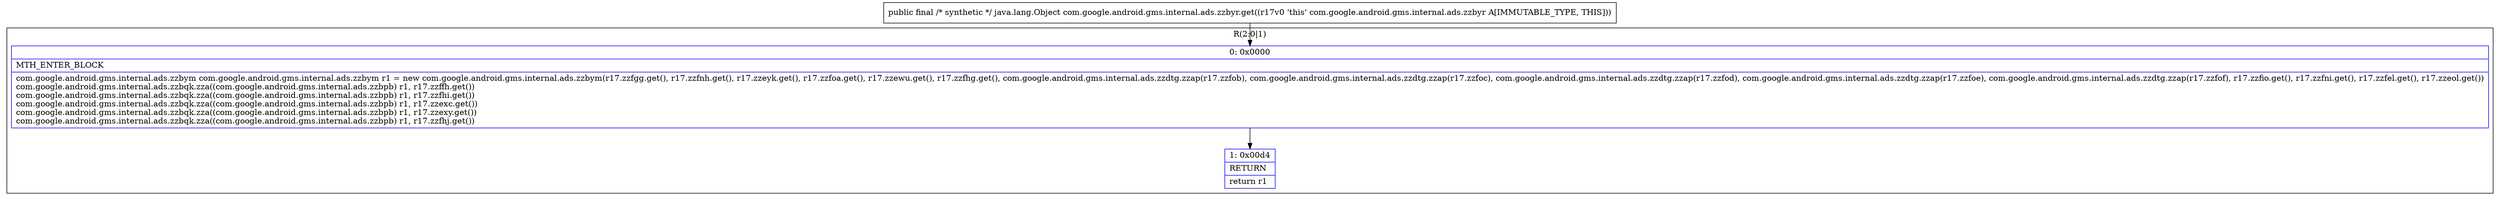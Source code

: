 digraph "CFG forcom.google.android.gms.internal.ads.zzbyr.get()Ljava\/lang\/Object;" {
subgraph cluster_Region_1561357069 {
label = "R(2:0|1)";
node [shape=record,color=blue];
Node_0 [shape=record,label="{0\:\ 0x0000|MTH_ENTER_BLOCK\l|com.google.android.gms.internal.ads.zzbym com.google.android.gms.internal.ads.zzbym r1 = new com.google.android.gms.internal.ads.zzbym(r17.zzfgg.get(), r17.zzfnh.get(), r17.zzeyk.get(), r17.zzfoa.get(), r17.zzewu.get(), r17.zzfhg.get(), com.google.android.gms.internal.ads.zzdtg.zzap(r17.zzfob), com.google.android.gms.internal.ads.zzdtg.zzap(r17.zzfoc), com.google.android.gms.internal.ads.zzdtg.zzap(r17.zzfod), com.google.android.gms.internal.ads.zzdtg.zzap(r17.zzfoe), com.google.android.gms.internal.ads.zzdtg.zzap(r17.zzfof), r17.zzfio.get(), r17.zzfni.get(), r17.zzfel.get(), r17.zzeol.get())\lcom.google.android.gms.internal.ads.zzbqk.zza((com.google.android.gms.internal.ads.zzbpb) r1, r17.zzffh.get())\lcom.google.android.gms.internal.ads.zzbqk.zza((com.google.android.gms.internal.ads.zzbpb) r1, r17.zzfhi.get())\lcom.google.android.gms.internal.ads.zzbqk.zza((com.google.android.gms.internal.ads.zzbpb) r1, r17.zzexc.get())\lcom.google.android.gms.internal.ads.zzbqk.zza((com.google.android.gms.internal.ads.zzbpb) r1, r17.zzexy.get())\lcom.google.android.gms.internal.ads.zzbqk.zza((com.google.android.gms.internal.ads.zzbpb) r1, r17.zzfhj.get())\l}"];
Node_1 [shape=record,label="{1\:\ 0x00d4|RETURN\l|return r1\l}"];
}
MethodNode[shape=record,label="{public final \/* synthetic *\/ java.lang.Object com.google.android.gms.internal.ads.zzbyr.get((r17v0 'this' com.google.android.gms.internal.ads.zzbyr A[IMMUTABLE_TYPE, THIS])) }"];
MethodNode -> Node_0;
Node_0 -> Node_1;
}

